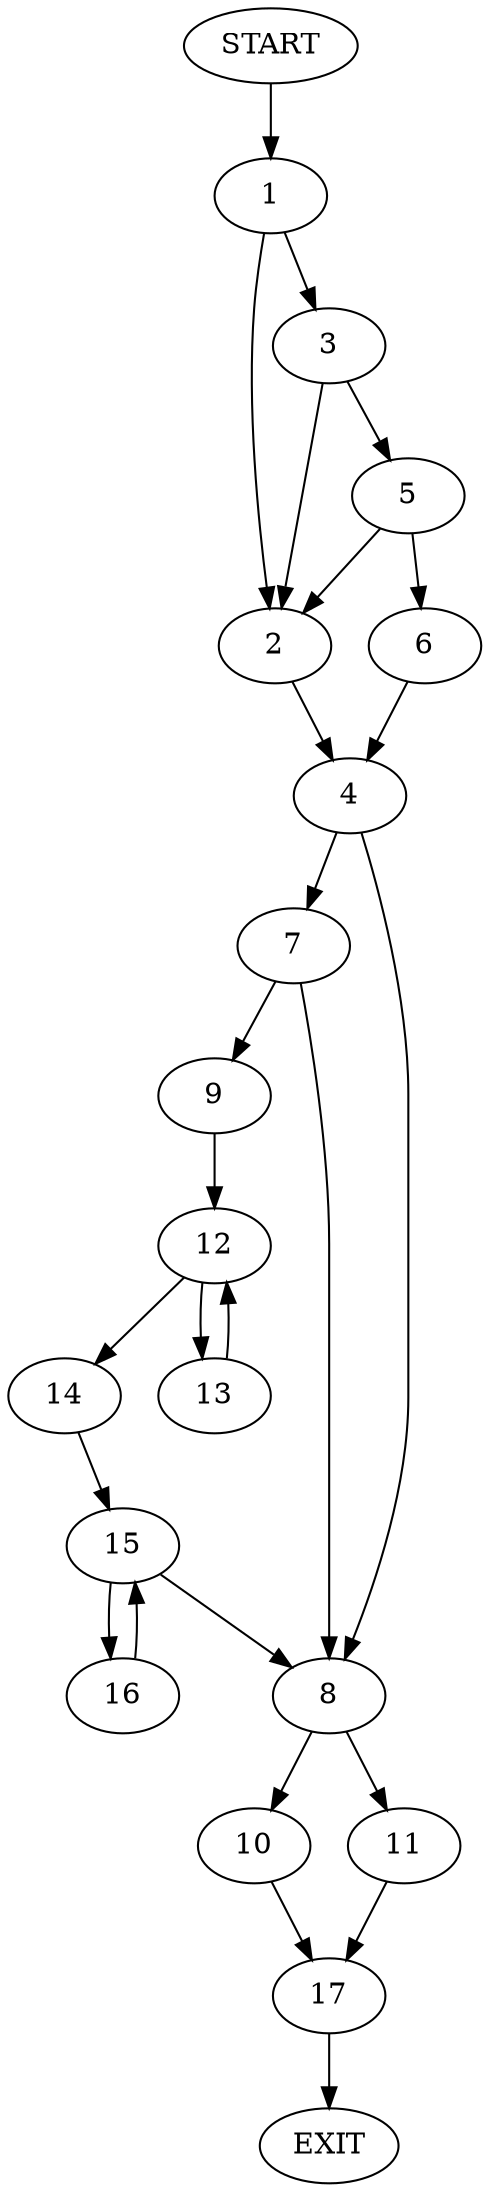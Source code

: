 digraph {
0 [label="START"]
18 [label="EXIT"]
0 -> 1
1 -> 2
1 -> 3
2 -> 4
3 -> 2
3 -> 5
5 -> 6
5 -> 2
6 -> 4
4 -> 7
4 -> 8
7 -> 9
7 -> 8
8 -> 10
8 -> 11
9 -> 12
12 -> 13
12 -> 14
13 -> 12
14 -> 15
15 -> 16
15 -> 8
16 -> 15
11 -> 17
10 -> 17
17 -> 18
}

